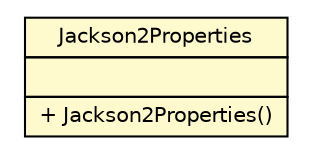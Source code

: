 #!/usr/local/bin/dot
#
# Class diagram 
# Generated by UMLGraph version R5_6-24-gf6e263 (http://www.umlgraph.org/)
#

digraph G {
	edge [fontname="Helvetica",fontsize=10,labelfontname="Helvetica",labelfontsize=10];
	node [fontname="Helvetica",fontsize=10,shape=plaintext];
	nodesep=0.25;
	ranksep=0.5;
	// top.infra.jackson2.Jackson2Properties
	c163 [label=<<table title="top.infra.jackson2.Jackson2Properties" border="0" cellborder="1" cellspacing="0" cellpadding="2" port="p" bgcolor="lemonChiffon" href="./Jackson2Properties.html">
		<tr><td><table border="0" cellspacing="0" cellpadding="1">
<tr><td align="center" balign="center"> Jackson2Properties </td></tr>
		</table></td></tr>
		<tr><td><table border="0" cellspacing="0" cellpadding="1">
<tr><td align="left" balign="left">  </td></tr>
		</table></td></tr>
		<tr><td><table border="0" cellspacing="0" cellpadding="1">
<tr><td align="left" balign="left"> + Jackson2Properties() </td></tr>
		</table></td></tr>
		</table>>, URL="./Jackson2Properties.html", fontname="Helvetica", fontcolor="black", fontsize=10.0];
}

